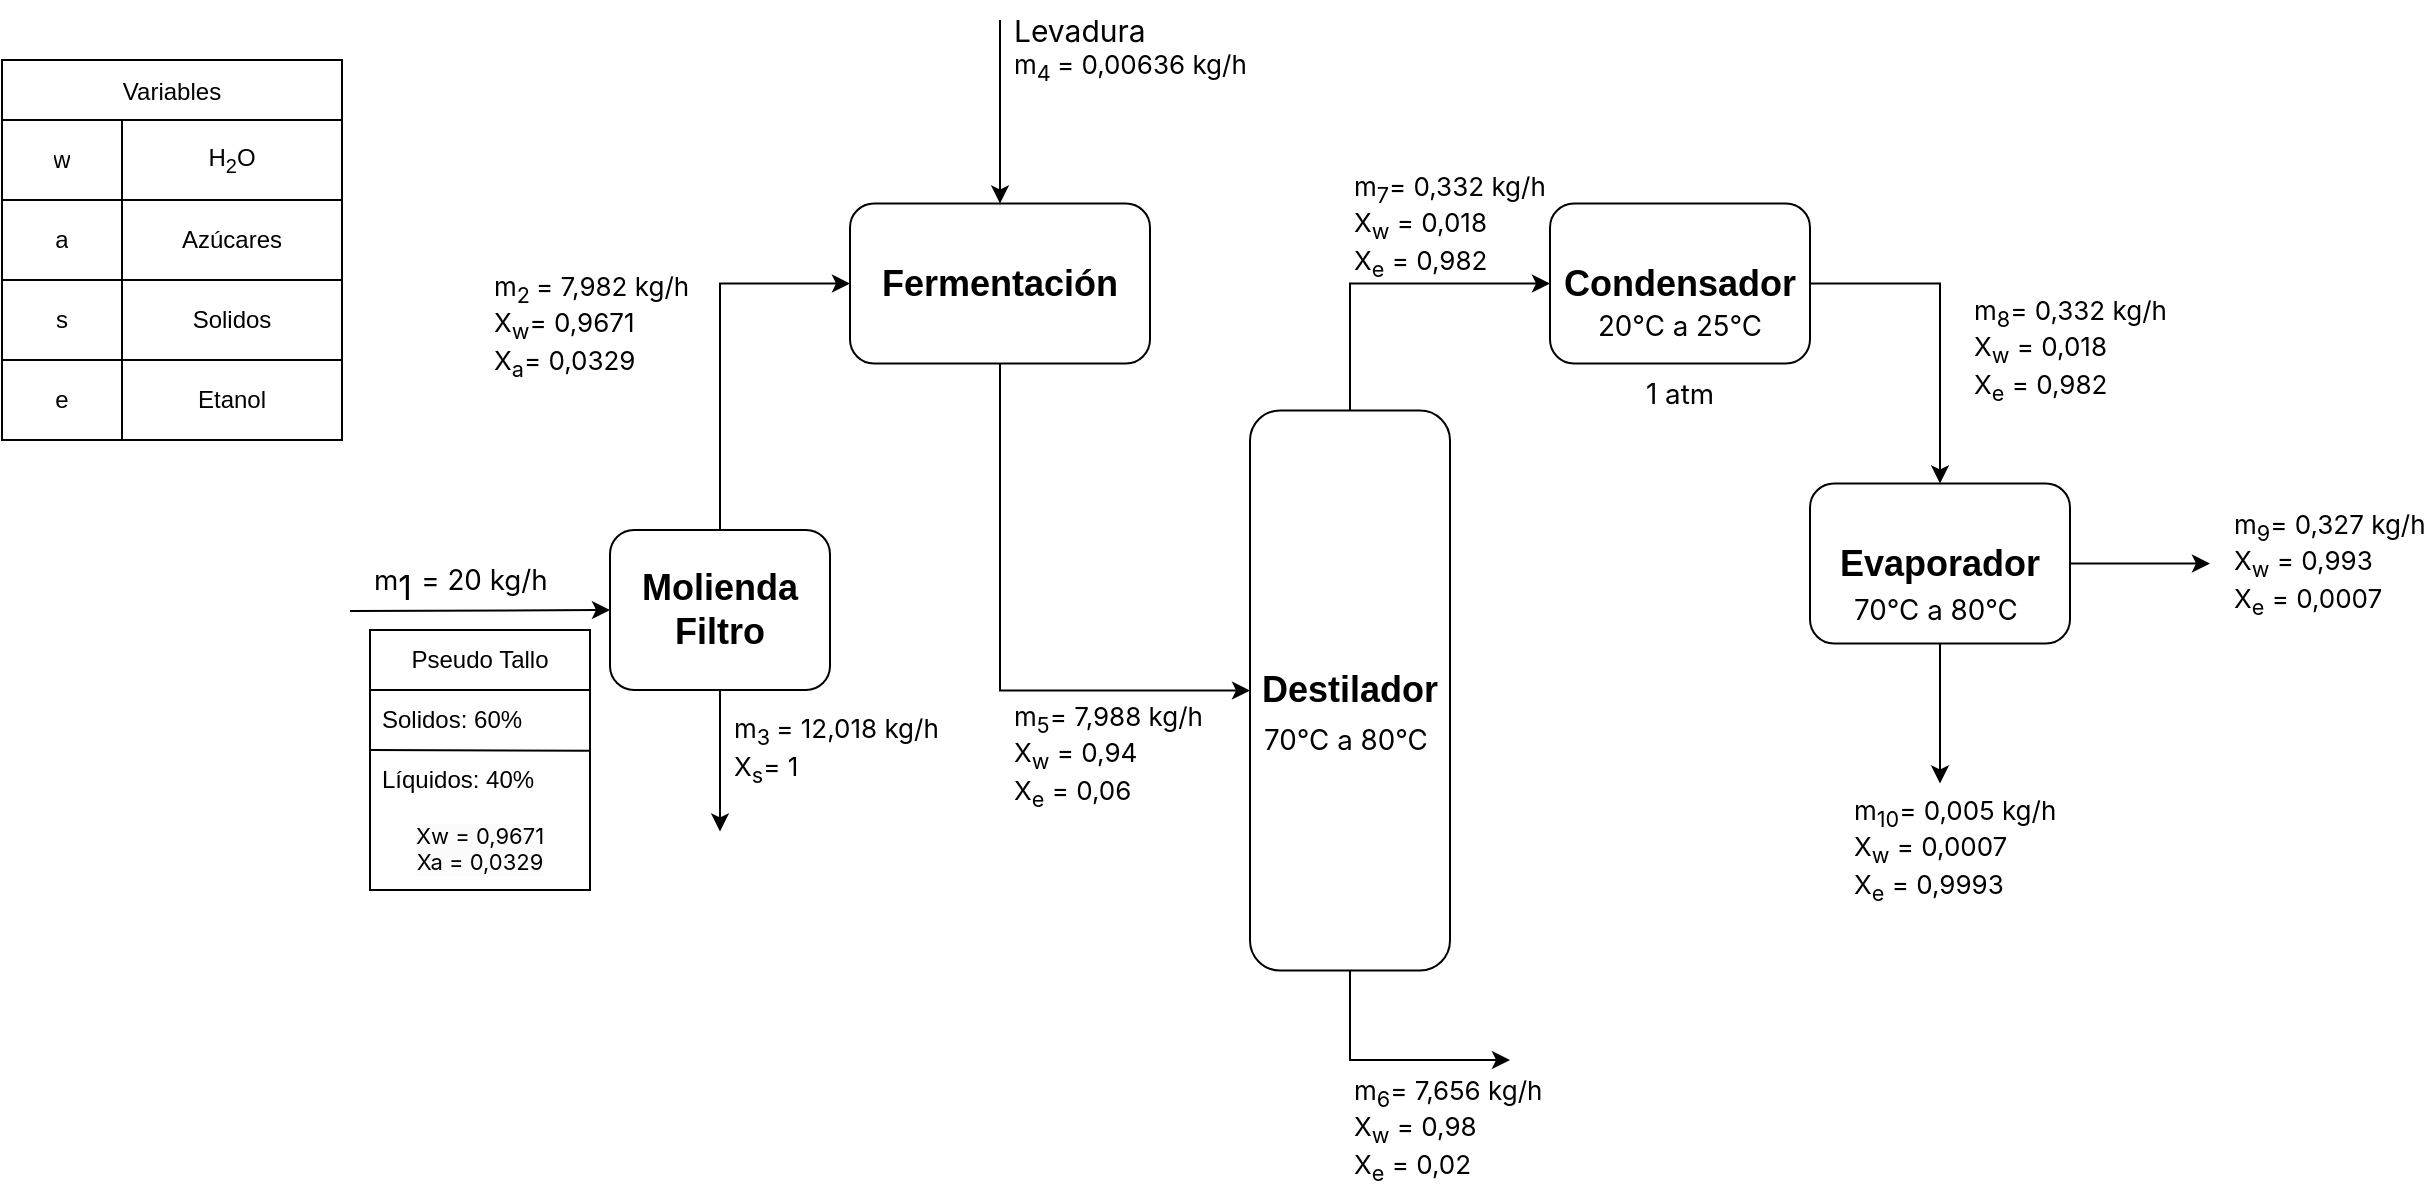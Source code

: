 <mxfile version="22.1.2" type="github">
  <diagram id="C5RBs43oDa-KdzZeNtuy" name="Page-1">
    <mxGraphModel dx="2362" dy="823" grid="1" gridSize="10" guides="1" tooltips="1" connect="1" arrows="1" fold="1" page="1" pageScale="1" pageWidth="1169" pageHeight="827" background="none" math="0" shadow="0">
      <root>
        <mxCell id="WIyWlLk6GJQsqaUBKTNV-0" />
        <mxCell id="WIyWlLk6GJQsqaUBKTNV-1" parent="WIyWlLk6GJQsqaUBKTNV-0" />
        <mxCell id="kc2aSsI8_Fk6eoUfhXqJ-1" value="&lt;h2&gt;Molienda Filtro&lt;/h2&gt;" style="rounded=1;whiteSpace=wrap;html=1;" parent="WIyWlLk6GJQsqaUBKTNV-1" vertex="1">
          <mxGeometry x="-450" y="785" width="110" height="80" as="geometry" />
        </mxCell>
        <mxCell id="kc2aSsI8_Fk6eoUfhXqJ-5" value="" style="endArrow=classic;html=1;rounded=1;entryX=0;entryY=0.5;entryDx=0;entryDy=0;" parent="WIyWlLk6GJQsqaUBKTNV-1" target="kc2aSsI8_Fk6eoUfhXqJ-1" edge="1">
          <mxGeometry width="50" height="50" relative="1" as="geometry">
            <mxPoint x="-580" y="825.5" as="sourcePoint" />
            <mxPoint x="-430" y="815" as="targetPoint" />
          </mxGeometry>
        </mxCell>
        <mxCell id="kc2aSsI8_Fk6eoUfhXqJ-6" value="&lt;div style=&quot;&quot;&gt;&lt;font data-font-src=&quot;https://fonts.googleapis.com/css?family=Inter&quot; face=&quot;Inter&quot;&gt;&lt;span style=&quot;font-size: 13.889px; background-color: initial;&quot;&gt;m&lt;/span&gt;&lt;sub style=&quot;background-color: initial;&quot;&gt;1&amp;nbsp;&lt;/sub&gt;&lt;span style=&quot;font-size: 13.889px; background-color: initial;&quot;&gt;= 20 kg/h&lt;/span&gt;&lt;/font&gt;&lt;/div&gt;" style="text;html=1;strokeColor=none;fillColor=none;align=left;verticalAlign=middle;whiteSpace=wrap;rounded=1;fontSize=20;fontFamily=Architects Daughter;" parent="WIyWlLk6GJQsqaUBKTNV-1" vertex="1">
          <mxGeometry x="-570" y="790" width="120" height="37" as="geometry" />
        </mxCell>
        <mxCell id="xLHj4A0R8umowQJ4PUIH-7" value="" style="edgeStyle=orthogonalEdgeStyle;rounded=0;orthogonalLoop=1;jettySize=auto;html=1;entryX=0;entryY=0.5;entryDx=0;entryDy=0;exitX=0.5;exitY=1;exitDx=0;exitDy=0;" parent="WIyWlLk6GJQsqaUBKTNV-1" source="ZBG1v9317UTrwhxWU_h0-0" target="xLHj4A0R8umowQJ4PUIH-6" edge="1">
          <mxGeometry relative="1" as="geometry" />
        </mxCell>
        <mxCell id="ZBG1v9317UTrwhxWU_h0-0" value="&lt;h2&gt;Fermentación&lt;/h2&gt;" style="whiteSpace=wrap;html=1;rounded=1;" parent="WIyWlLk6GJQsqaUBKTNV-1" vertex="1">
          <mxGeometry x="-330" y="621.75" width="150" height="80" as="geometry" />
        </mxCell>
        <mxCell id="xLHj4A0R8umowQJ4PUIH-0" value="" style="edgeStyle=orthogonalEdgeStyle;rounded=0;orthogonalLoop=1;jettySize=auto;html=1;entryX=0;entryY=0.5;entryDx=0;entryDy=0;exitX=0.5;exitY=0;exitDx=0;exitDy=0;" parent="WIyWlLk6GJQsqaUBKTNV-1" source="kc2aSsI8_Fk6eoUfhXqJ-1" target="ZBG1v9317UTrwhxWU_h0-0" edge="1">
          <mxGeometry relative="1" as="geometry">
            <mxPoint x="-310" y="825" as="sourcePoint" />
            <mxPoint x="-235" y="825.765" as="targetPoint" />
          </mxGeometry>
        </mxCell>
        <mxCell id="xLHj4A0R8umowQJ4PUIH-9" value="" style="edgeStyle=orthogonalEdgeStyle;rounded=0;orthogonalLoop=1;jettySize=auto;html=1;exitX=0.5;exitY=0;exitDx=0;exitDy=0;entryX=0;entryY=0.5;entryDx=0;entryDy=0;" parent="WIyWlLk6GJQsqaUBKTNV-1" source="xLHj4A0R8umowQJ4PUIH-6" target="xLHj4A0R8umowQJ4PUIH-8" edge="1">
          <mxGeometry relative="1" as="geometry" />
        </mxCell>
        <mxCell id="xLHj4A0R8umowQJ4PUIH-6" value="&lt;h2&gt;Destilador&lt;/h2&gt;" style="whiteSpace=wrap;html=1;rounded=1;" parent="WIyWlLk6GJQsqaUBKTNV-1" vertex="1">
          <mxGeometry x="-130" y="725.25" width="100" height="280" as="geometry" />
        </mxCell>
        <mxCell id="xLHj4A0R8umowQJ4PUIH-15" value="" style="edgeStyle=orthogonalEdgeStyle;rounded=0;orthogonalLoop=1;jettySize=auto;html=1;exitX=1;exitY=0.5;exitDx=0;exitDy=0;entryX=0.5;entryY=0;entryDx=0;entryDy=0;" parent="WIyWlLk6GJQsqaUBKTNV-1" source="xLHj4A0R8umowQJ4PUIH-8" target="xLHj4A0R8umowQJ4PUIH-14" edge="1">
          <mxGeometry relative="1" as="geometry" />
        </mxCell>
        <mxCell id="xLHj4A0R8umowQJ4PUIH-8" value="&lt;h2&gt;Condensador&lt;/h2&gt;" style="whiteSpace=wrap;html=1;rounded=1;" parent="WIyWlLk6GJQsqaUBKTNV-1" vertex="1">
          <mxGeometry x="20" y="621.75" width="130" height="80" as="geometry" />
        </mxCell>
        <mxCell id="xLHj4A0R8umowQJ4PUIH-13" value="" style="endArrow=classic;html=1;rounded=0;exitX=0.5;exitY=1;exitDx=0;exitDy=0;" parent="WIyWlLk6GJQsqaUBKTNV-1" source="xLHj4A0R8umowQJ4PUIH-6" edge="1">
          <mxGeometry width="50" height="50" relative="1" as="geometry">
            <mxPoint x="85" y="1020" as="sourcePoint" />
            <mxPoint y="1050" as="targetPoint" />
            <Array as="points">
              <mxPoint x="-80" y="1050" />
            </Array>
          </mxGeometry>
        </mxCell>
        <mxCell id="xLHj4A0R8umowQJ4PUIH-14" value="&lt;h2&gt;Evaporador&lt;/h2&gt;" style="whiteSpace=wrap;html=1;rounded=1;" parent="WIyWlLk6GJQsqaUBKTNV-1" vertex="1">
          <mxGeometry x="150" y="761.75" width="130" height="80" as="geometry" />
        </mxCell>
        <mxCell id="xLHj4A0R8umowQJ4PUIH-18" value="" style="endArrow=classic;html=1;rounded=0;" parent="WIyWlLk6GJQsqaUBKTNV-1" source="xLHj4A0R8umowQJ4PUIH-14" edge="1">
          <mxGeometry width="50" height="50" relative="1" as="geometry">
            <mxPoint x="290" y="851.75" as="sourcePoint" />
            <mxPoint x="350" y="801.75" as="targetPoint" />
          </mxGeometry>
        </mxCell>
        <mxCell id="xLHj4A0R8umowQJ4PUIH-19" value="" style="endArrow=classic;html=1;rounded=0;" parent="WIyWlLk6GJQsqaUBKTNV-1" source="xLHj4A0R8umowQJ4PUIH-14" edge="1">
          <mxGeometry width="50" height="50" relative="1" as="geometry">
            <mxPoint x="220" y="891.75" as="sourcePoint" />
            <mxPoint x="215" y="911.75" as="targetPoint" />
          </mxGeometry>
        </mxCell>
        <mxCell id="xLHj4A0R8umowQJ4PUIH-20" value="" style="endArrow=classic;html=1;rounded=0;" parent="WIyWlLk6GJQsqaUBKTNV-1" source="kc2aSsI8_Fk6eoUfhXqJ-1" edge="1">
          <mxGeometry width="50" height="50" relative="1" as="geometry">
            <mxPoint x="-395" y="915" as="sourcePoint" />
            <mxPoint x="-395" y="935.711" as="targetPoint" />
          </mxGeometry>
        </mxCell>
        <mxCell id="xLHj4A0R8umowQJ4PUIH-21" value="&lt;div style=&quot;&quot;&gt;&lt;span style=&quot;font-size: 13.889px; font-family: Inter; background-color: initial;&quot;&gt;70°C a 80°C&lt;/span&gt;&lt;br&gt;&lt;/div&gt;" style="text;html=1;strokeColor=none;fillColor=none;align=left;verticalAlign=middle;whiteSpace=wrap;rounded=1;fontSize=20;fontFamily=Architects Daughter;" parent="WIyWlLk6GJQsqaUBKTNV-1" vertex="1">
          <mxGeometry x="-125" y="873" width="90" height="28.75" as="geometry" />
        </mxCell>
        <mxCell id="xLHj4A0R8umowQJ4PUIH-22" value="&lt;div style=&quot;&quot;&gt;&lt;font face=&quot;Inter&quot;&gt;&lt;span style=&quot;font-size: 13.889px;&quot;&gt;20°C a 25°C&lt;/span&gt;&lt;/font&gt;&lt;/div&gt;" style="text;html=1;strokeColor=none;fillColor=none;align=center;verticalAlign=middle;whiteSpace=wrap;rounded=1;fontSize=20;fontFamily=Architects Daughter;" parent="WIyWlLk6GJQsqaUBKTNV-1" vertex="1">
          <mxGeometry x="40" y="658.25" width="90" height="43.5" as="geometry" />
        </mxCell>
        <mxCell id="xLHj4A0R8umowQJ4PUIH-23" value="&lt;div style=&quot;&quot;&gt;&lt;font face=&quot;Inter&quot;&gt;&lt;span style=&quot;font-size: 13.889px;&quot;&gt;70°C a 80°C&lt;/span&gt;&lt;/font&gt;&lt;/div&gt;" style="text;html=1;strokeColor=none;fillColor=none;align=left;verticalAlign=middle;whiteSpace=wrap;rounded=1;fontSize=20;fontFamily=Architects Daughter;" parent="WIyWlLk6GJQsqaUBKTNV-1" vertex="1">
          <mxGeometry x="170" y="806.75" width="90" height="30" as="geometry" />
        </mxCell>
        <mxCell id="xLHj4A0R8umowQJ4PUIH-24" value="&lt;div style=&quot;&quot;&gt;&lt;font face=&quot;Inter&quot;&gt;&lt;span style=&quot;font-size: 13.889px;&quot;&gt;1 atm&lt;/span&gt;&lt;/font&gt;&lt;/div&gt;" style="text;html=1;strokeColor=none;fillColor=none;align=center;verticalAlign=middle;whiteSpace=wrap;rounded=1;fontSize=20;fontFamily=Architects Daughter;" parent="WIyWlLk6GJQsqaUBKTNV-1" vertex="1">
          <mxGeometry x="40" y="701.75" width="90" height="23.5" as="geometry" />
        </mxCell>
        <mxCell id="iKVPHCvHV1Rb0YSK3V7D-0" value="&lt;div style=&quot;font-size: 13px;&quot;&gt;&lt;font style=&quot;font-size: 13px;&quot; data-font-src=&quot;https://fonts.googleapis.com/css?family=Inter&quot; face=&quot;Inter&quot;&gt;&lt;span style=&quot;background-color: initial;&quot;&gt;m&lt;sub style=&quot;&quot;&gt;3&lt;/sub&gt;&lt;/span&gt;&lt;sub style=&quot;background-color: initial;&quot;&gt;&amp;nbsp;&lt;/sub&gt;&lt;span style=&quot;background-color: initial;&quot;&gt;= 12,018 kg/h&lt;/span&gt;&lt;/font&gt;&lt;/div&gt;&lt;div style=&quot;font-size: 13px;&quot;&gt;&lt;font style=&quot;font-size: 13px;&quot; face=&quot;Inter&quot;&gt;X&lt;sub style=&quot;&quot;&gt;s&lt;/sub&gt;= 1&lt;/font&gt;&lt;/div&gt;" style="text;html=1;strokeColor=none;fillColor=none;align=left;verticalAlign=middle;whiteSpace=wrap;rounded=1;fontSize=20;fontFamily=Architects Daughter;" vertex="1" parent="WIyWlLk6GJQsqaUBKTNV-1">
          <mxGeometry x="-390" y="870" width="110" height="50" as="geometry" />
        </mxCell>
        <mxCell id="iKVPHCvHV1Rb0YSK3V7D-1" value="&lt;div style=&quot;font-size: 13px;&quot;&gt;&lt;font style=&quot;font-size: 13px;&quot; data-font-src=&quot;https://fonts.googleapis.com/css?family=Inter&quot; face=&quot;Inter&quot;&gt;&lt;span style=&quot;background-color: initial;&quot;&gt;m&lt;sub style=&quot;&quot;&gt;2&lt;/sub&gt;&lt;/span&gt;&lt;sub style=&quot;background-color: initial;&quot;&gt;&amp;nbsp;&lt;/sub&gt;&lt;span style=&quot;background-color: initial;&quot;&gt;= 7,982 kg/h&lt;/span&gt;&lt;/font&gt;&lt;/div&gt;&lt;div style=&quot;font-size: 13px;&quot;&gt;&lt;font style=&quot;font-size: 13px;&quot; data-font-src=&quot;https://fonts.googleapis.com/css?family=Inter&quot; face=&quot;Inter&quot;&gt;&lt;div style=&quot;border-color: var(--border-color); font-family: &amp;quot;Architects Daughter&amp;quot;;&quot;&gt;&lt;font style=&quot;border-color: var(--border-color); font-size: 13px;&quot; face=&quot;Inter&quot; data-font-src=&quot;https://fonts.googleapis.com/css?family=Inter&quot;&gt;X&lt;span style=&quot;border-color: var(--border-color); background-color: initial;&quot;&gt;&lt;sub&gt;w&lt;/sub&gt;&lt;/span&gt;&lt;span style=&quot;border-color: var(--border-color); background-color: initial;&quot;&gt;= 0,9671&lt;/span&gt;&lt;/font&gt;&lt;/div&gt;&lt;div style=&quot;border-color: var(--border-color); font-family: &amp;quot;Architects Daughter&amp;quot;;&quot;&gt;&lt;font style=&quot;border-color: var(--border-color); font-size: 13px;&quot; face=&quot;Inter&quot; data-font-src=&quot;https://fonts.googleapis.com/css?family=Inter&quot;&gt;&lt;span style=&quot;border-color: var(--border-color); background-color: initial;&quot;&gt;X&lt;/span&gt;&lt;span style=&quot;border-color: var(--border-color); background-color: initial;&quot;&gt;&lt;sub&gt;a&lt;/sub&gt;= 0,0329&lt;/span&gt;&lt;/font&gt;&lt;/div&gt;&lt;/font&gt;&lt;/div&gt;" style="text;html=1;strokeColor=none;fillColor=none;align=left;verticalAlign=middle;whiteSpace=wrap;rounded=1;fontSize=20;fontFamily=Architects Daughter;" vertex="1" parent="WIyWlLk6GJQsqaUBKTNV-1">
          <mxGeometry x="-510" y="658.25" width="110" height="50" as="geometry" />
        </mxCell>
        <mxCell id="iKVPHCvHV1Rb0YSK3V7D-4" value="&lt;div style=&quot;font-size: 13px;&quot;&gt;&lt;font style=&quot;font-size: 13px;&quot; data-font-src=&quot;https://fonts.googleapis.com/css?family=Inter&quot; face=&quot;Inter&quot;&gt;&lt;span style=&quot;background-color: initial;&quot;&gt;m&lt;sub&gt;5&lt;/sub&gt;&lt;/span&gt;&lt;span style=&quot;background-color: initial;&quot;&gt;= 7,988 kg/h&lt;/span&gt;&lt;/font&gt;&lt;/div&gt;&lt;div style=&quot;font-size: 13px;&quot;&gt;&lt;font style=&quot;font-size: 13px;&quot; data-font-src=&quot;https://fonts.googleapis.com/css?family=Inter&quot; face=&quot;Inter&quot;&gt;&lt;span style=&quot;background-color: initial;&quot;&gt;X&lt;sub&gt;w&lt;/sub&gt; = 0,94&lt;/span&gt;&lt;/font&gt;&lt;/div&gt;&lt;div style=&quot;font-size: 13px;&quot;&gt;&lt;font style=&quot;font-size: 13px;&quot; data-font-src=&quot;https://fonts.googleapis.com/css?family=Inter&quot; face=&quot;Inter&quot;&gt;&lt;span style=&quot;background-color: initial;&quot;&gt;X&lt;sub&gt;e&lt;/sub&gt; = 0,06&lt;/span&gt;&lt;/font&gt;&lt;/div&gt;" style="text;html=1;strokeColor=none;fillColor=none;align=left;verticalAlign=middle;whiteSpace=wrap;rounded=1;fontSize=20;fontFamily=Architects Daughter;" vertex="1" parent="WIyWlLk6GJQsqaUBKTNV-1">
          <mxGeometry x="-250" y="873" width="100" height="50" as="geometry" />
        </mxCell>
        <mxCell id="iKVPHCvHV1Rb0YSK3V7D-13" value="" style="endArrow=classic;html=1;rounded=0;entryX=0.5;entryY=0;entryDx=0;entryDy=0;" edge="1" parent="WIyWlLk6GJQsqaUBKTNV-1" target="ZBG1v9317UTrwhxWU_h0-0">
          <mxGeometry width="50" height="50" relative="1" as="geometry">
            <mxPoint x="-255" y="530" as="sourcePoint" />
            <mxPoint x="-240" y="590" as="targetPoint" />
          </mxGeometry>
        </mxCell>
        <mxCell id="iKVPHCvHV1Rb0YSK3V7D-14" value="&lt;div style=&quot;font-size: 13px;&quot;&gt;&lt;font style=&quot;font-size: 15px;&quot; data-font-src=&quot;https://fonts.googleapis.com/css?family=Inter&quot; face=&quot;Inter&quot;&gt;&lt;span style=&quot;background-color: initial;&quot;&gt;Levadura&lt;/span&gt;&lt;/font&gt;&lt;/div&gt;&lt;div style=&quot;font-size: 13px;&quot;&gt;&lt;font style=&quot;font-size: 13px;&quot; data-font-src=&quot;https://fonts.googleapis.com/css?family=Inter&quot; face=&quot;Inter&quot;&gt;&lt;span style=&quot;background-color: initial;&quot;&gt;m&lt;sub&gt;4&lt;/sub&gt;&lt;/span&gt;&lt;sub style=&quot;background-color: initial;&quot;&gt;&amp;nbsp;&lt;/sub&gt;&lt;span style=&quot;background-color: initial;&quot;&gt;= 0,00636 kg/h&lt;/span&gt;&lt;/font&gt;&lt;/div&gt;" style="text;html=1;strokeColor=none;fillColor=none;align=left;verticalAlign=middle;whiteSpace=wrap;rounded=1;fontSize=20;fontFamily=Architects Daughter;" vertex="1" parent="WIyWlLk6GJQsqaUBKTNV-1">
          <mxGeometry x="-250" y="520" width="125" height="50" as="geometry" />
        </mxCell>
        <mxCell id="iKVPHCvHV1Rb0YSK3V7D-15" value="Pseudo Tallo" style="swimlane;fontStyle=0;childLayout=stackLayout;horizontal=1;startSize=30;horizontalStack=0;resizeParent=1;resizeParentMax=0;resizeLast=0;collapsible=1;marginBottom=0;whiteSpace=wrap;html=1;" vertex="1" parent="WIyWlLk6GJQsqaUBKTNV-1">
          <mxGeometry x="-570" y="835" width="110" height="130" as="geometry" />
        </mxCell>
        <mxCell id="iKVPHCvHV1Rb0YSK3V7D-16" value="Solidos: 60%" style="text;strokeColor=none;fillColor=none;align=left;verticalAlign=middle;spacingLeft=4;spacingRight=4;overflow=hidden;points=[[0,0.5],[1,0.5]];portConstraint=eastwest;rotatable=0;whiteSpace=wrap;html=1;" vertex="1" parent="iKVPHCvHV1Rb0YSK3V7D-15">
          <mxGeometry y="30" width="110" height="30" as="geometry" />
        </mxCell>
        <mxCell id="iKVPHCvHV1Rb0YSK3V7D-21" value="" style="endArrow=none;html=1;rounded=0;entryX=1;entryY=1;entryDx=0;entryDy=0;" edge="1" parent="iKVPHCvHV1Rb0YSK3V7D-15">
          <mxGeometry width="50" height="50" relative="1" as="geometry">
            <mxPoint y="60.0" as="sourcePoint" />
            <mxPoint x="110" y="60.35" as="targetPoint" />
          </mxGeometry>
        </mxCell>
        <mxCell id="iKVPHCvHV1Rb0YSK3V7D-17" value="Líquidos: 40%" style="text;strokeColor=none;fillColor=none;align=left;verticalAlign=middle;spacingLeft=4;spacingRight=4;overflow=hidden;points=[[0,0.5],[1,0.5]];portConstraint=eastwest;rotatable=0;whiteSpace=wrap;html=1;" vertex="1" parent="iKVPHCvHV1Rb0YSK3V7D-15">
          <mxGeometry y="60" width="110" height="30" as="geometry" />
        </mxCell>
        <mxCell id="iKVPHCvHV1Rb0YSK3V7D-19" value="&lt;div style=&quot;border-color: var(--border-color); color: rgb(0, 0, 0); font-family: &amp;quot;Architects Daughter&amp;quot;; font-style: normal; font-variant-ligatures: normal; font-variant-caps: normal; font-weight: 400; letter-spacing: normal; orphans: 2; text-indent: 0px; text-transform: none; widows: 2; word-spacing: 0px; -webkit-text-stroke-width: 0px; background-color: rgb(251, 251, 251); text-decoration-thickness: initial; text-decoration-style: initial; text-decoration-color: initial; font-size: 11px;&quot;&gt;&lt;font face=&quot;Inter&quot; data-font-src=&quot;https://fonts.googleapis.com/css?family=Inter&quot; style=&quot;border-color: var(--border-color); font-size: 11px;&quot;&gt;&lt;span style=&quot;border-color: var(--border-color); background-color: initial;&quot;&gt;X&lt;/span&gt;&lt;span style=&quot;border-color: var(--border-color); background-color: initial;&quot;&gt;w&lt;/span&gt;&lt;span style=&quot;border-color: var(--border-color); background-color: initial;&quot;&gt;&lt;span&gt;&amp;nbsp;&lt;/span&gt;= 0,9671&lt;/span&gt;&lt;/font&gt;&lt;/div&gt;&lt;div style=&quot;border-color: var(--border-color); color: rgb(0, 0, 0); font-family: &amp;quot;Architects Daughter&amp;quot;; font-style: normal; font-variant-ligatures: normal; font-variant-caps: normal; font-weight: 400; letter-spacing: normal; orphans: 2; text-indent: 0px; text-transform: none; widows: 2; word-spacing: 0px; -webkit-text-stroke-width: 0px; background-color: rgb(251, 251, 251); text-decoration-thickness: initial; text-decoration-style: initial; text-decoration-color: initial; font-size: 11px;&quot;&gt;&lt;font face=&quot;Inter&quot; data-font-src=&quot;https://fonts.googleapis.com/css?family=Inter&quot; style=&quot;border-color: var(--border-color); font-size: 11px;&quot;&gt;&lt;span style=&quot;border-color: var(--border-color); background-color: initial;&quot;&gt;X&lt;/span&gt;&lt;span style=&quot;border-color: var(--border-color); background-color: initial;&quot;&gt;a&amp;nbsp;= 0,0329&lt;/span&gt;&lt;/font&gt;&lt;/div&gt;" style="text;whiteSpace=wrap;html=1;align=center;" vertex="1" parent="iKVPHCvHV1Rb0YSK3V7D-15">
          <mxGeometry y="90" width="110" height="40" as="geometry" />
        </mxCell>
        <mxCell id="iKVPHCvHV1Rb0YSK3V7D-32" value="&lt;div style=&quot;font-size: 13px;&quot;&gt;&lt;font style=&quot;font-size: 13px;&quot; data-font-src=&quot;https://fonts.googleapis.com/css?family=Inter&quot; face=&quot;Inter&quot;&gt;&lt;span style=&quot;background-color: initial;&quot;&gt;m&lt;sub&gt;7&lt;/sub&gt;&lt;/span&gt;&lt;span style=&quot;background-color: initial;&quot;&gt;= 0,332 kg/h&lt;/span&gt;&lt;/font&gt;&lt;/div&gt;&lt;div style=&quot;font-size: 13px;&quot;&gt;&lt;font style=&quot;font-size: 13px;&quot; data-font-src=&quot;https://fonts.googleapis.com/css?family=Inter&quot; face=&quot;Inter&quot;&gt;&lt;span style=&quot;background-color: initial;&quot;&gt;X&lt;sub&gt;w&lt;/sub&gt; = 0,018&lt;/span&gt;&lt;/font&gt;&lt;/div&gt;&lt;div style=&quot;font-size: 13px;&quot;&gt;&lt;font style=&quot;font-size: 13px;&quot; data-font-src=&quot;https://fonts.googleapis.com/css?family=Inter&quot; face=&quot;Inter&quot;&gt;&lt;span style=&quot;background-color: initial;&quot;&gt;X&lt;sub&gt;e&lt;/sub&gt; = 0,982&lt;/span&gt;&lt;/font&gt;&lt;/div&gt;" style="text;html=1;strokeColor=none;fillColor=none;align=left;verticalAlign=middle;whiteSpace=wrap;rounded=1;fontSize=20;fontFamily=Architects Daughter;" vertex="1" parent="WIyWlLk6GJQsqaUBKTNV-1">
          <mxGeometry x="-80" y="608.25" width="100" height="50" as="geometry" />
        </mxCell>
        <mxCell id="iKVPHCvHV1Rb0YSK3V7D-33" value="&lt;div style=&quot;font-size: 13px;&quot;&gt;&lt;font style=&quot;font-size: 13px;&quot; data-font-src=&quot;https://fonts.googleapis.com/css?family=Inter&quot; face=&quot;Inter&quot;&gt;&lt;span style=&quot;background-color: initial;&quot;&gt;m&lt;sub&gt;6&lt;/sub&gt;&lt;/span&gt;&lt;span style=&quot;background-color: initial;&quot;&gt;= 7,656 kg/h&lt;/span&gt;&lt;/font&gt;&lt;/div&gt;&lt;div style=&quot;font-size: 13px;&quot;&gt;&lt;font style=&quot;font-size: 13px;&quot; data-font-src=&quot;https://fonts.googleapis.com/css?family=Inter&quot; face=&quot;Inter&quot;&gt;&lt;span style=&quot;background-color: initial;&quot;&gt;X&lt;sub&gt;w&lt;/sub&gt; = 0,98&lt;/span&gt;&lt;/font&gt;&lt;/div&gt;&lt;div style=&quot;font-size: 13px;&quot;&gt;&lt;font style=&quot;font-size: 13px;&quot; data-font-src=&quot;https://fonts.googleapis.com/css?family=Inter&quot; face=&quot;Inter&quot;&gt;&lt;span style=&quot;background-color: initial;&quot;&gt;X&lt;sub&gt;e&lt;/sub&gt; = 0,02&lt;/span&gt;&lt;/font&gt;&lt;/div&gt;" style="text;html=1;strokeColor=none;fillColor=none;align=left;verticalAlign=middle;whiteSpace=wrap;rounded=1;fontSize=20;fontFamily=Architects Daughter;" vertex="1" parent="WIyWlLk6GJQsqaUBKTNV-1">
          <mxGeometry x="-80" y="1060" width="100" height="50" as="geometry" />
        </mxCell>
        <mxCell id="iKVPHCvHV1Rb0YSK3V7D-34" value="&lt;div style=&quot;font-size: 13px;&quot;&gt;&lt;font style=&quot;font-size: 13px;&quot; data-font-src=&quot;https://fonts.googleapis.com/css?family=Inter&quot; face=&quot;Inter&quot;&gt;&lt;span style=&quot;background-color: initial;&quot;&gt;m&lt;sub&gt;8&lt;/sub&gt;&lt;/span&gt;&lt;span style=&quot;background-color: initial;&quot;&gt;= 0,332 kg/h&lt;/span&gt;&lt;/font&gt;&lt;/div&gt;&lt;div style=&quot;font-size: 13px;&quot;&gt;&lt;font style=&quot;font-size: 13px;&quot; data-font-src=&quot;https://fonts.googleapis.com/css?family=Inter&quot; face=&quot;Inter&quot;&gt;&lt;span style=&quot;background-color: initial;&quot;&gt;X&lt;sub&gt;w&lt;/sub&gt; = 0,018&lt;/span&gt;&lt;/font&gt;&lt;/div&gt;&lt;div style=&quot;font-size: 13px;&quot;&gt;&lt;font style=&quot;font-size: 13px;&quot; data-font-src=&quot;https://fonts.googleapis.com/css?family=Inter&quot; face=&quot;Inter&quot;&gt;&lt;span style=&quot;background-color: initial;&quot;&gt;X&lt;sub&gt;e&lt;/sub&gt; = 0,982&lt;/span&gt;&lt;/font&gt;&lt;/div&gt;" style="text;html=1;strokeColor=none;fillColor=none;align=left;verticalAlign=middle;whiteSpace=wrap;rounded=1;fontSize=20;fontFamily=Architects Daughter;" vertex="1" parent="WIyWlLk6GJQsqaUBKTNV-1">
          <mxGeometry x="230" y="670" width="100" height="50" as="geometry" />
        </mxCell>
        <mxCell id="iKVPHCvHV1Rb0YSK3V7D-35" value="&lt;div style=&quot;font-size: 13px;&quot;&gt;&lt;font style=&quot;font-size: 13px;&quot; data-font-src=&quot;https://fonts.googleapis.com/css?family=Inter&quot; face=&quot;Inter&quot;&gt;&lt;span style=&quot;background-color: initial;&quot;&gt;m&lt;sub&gt;9&lt;/sub&gt;&lt;/span&gt;&lt;span style=&quot;background-color: initial;&quot;&gt;= 0,327 kg/h&lt;/span&gt;&lt;/font&gt;&lt;/div&gt;&lt;div style=&quot;font-size: 13px;&quot;&gt;&lt;font style=&quot;font-size: 13px;&quot; data-font-src=&quot;https://fonts.googleapis.com/css?family=Inter&quot; face=&quot;Inter&quot;&gt;&lt;span style=&quot;background-color: initial;&quot;&gt;X&lt;sub&gt;w&lt;/sub&gt; = 0,993&lt;/span&gt;&lt;/font&gt;&lt;/div&gt;&lt;div style=&quot;font-size: 13px;&quot;&gt;&lt;font style=&quot;font-size: 13px;&quot; data-font-src=&quot;https://fonts.googleapis.com/css?family=Inter&quot; face=&quot;Inter&quot;&gt;&lt;span style=&quot;background-color: initial;&quot;&gt;X&lt;sub&gt;e&lt;/sub&gt; = 0,0007&lt;/span&gt;&lt;/font&gt;&lt;/div&gt;" style="text;html=1;strokeColor=none;fillColor=none;align=left;verticalAlign=middle;whiteSpace=wrap;rounded=1;fontSize=20;fontFamily=Architects Daughter;" vertex="1" parent="WIyWlLk6GJQsqaUBKTNV-1">
          <mxGeometry x="360" y="777" width="100" height="50" as="geometry" />
        </mxCell>
        <mxCell id="iKVPHCvHV1Rb0YSK3V7D-36" value="&lt;div style=&quot;font-size: 13px;&quot;&gt;&lt;font style=&quot;font-size: 13px;&quot; data-font-src=&quot;https://fonts.googleapis.com/css?family=Inter&quot; face=&quot;Inter&quot;&gt;&lt;span style=&quot;background-color: initial;&quot;&gt;m&lt;sub&gt;10&lt;/sub&gt;&lt;/span&gt;&lt;span style=&quot;background-color: initial;&quot;&gt;= 0,005 kg/h&lt;/span&gt;&lt;/font&gt;&lt;/div&gt;&lt;div style=&quot;font-size: 13px;&quot;&gt;&lt;font style=&quot;font-size: 13px;&quot; data-font-src=&quot;https://fonts.googleapis.com/css?family=Inter&quot; face=&quot;Inter&quot;&gt;&lt;span style=&quot;background-color: initial;&quot;&gt;X&lt;sub&gt;w&lt;/sub&gt; = 0,0007&lt;/span&gt;&lt;/font&gt;&lt;/div&gt;&lt;div style=&quot;font-size: 13px;&quot;&gt;&lt;font style=&quot;font-size: 13px;&quot; data-font-src=&quot;https://fonts.googleapis.com/css?family=Inter&quot; face=&quot;Inter&quot;&gt;&lt;span style=&quot;background-color: initial;&quot;&gt;X&lt;sub&gt;e&lt;/sub&gt; = 0,9993&lt;/span&gt;&lt;/font&gt;&lt;/div&gt;" style="text;html=1;strokeColor=none;fillColor=none;align=left;verticalAlign=middle;whiteSpace=wrap;rounded=1;fontSize=20;fontFamily=Architects Daughter;" vertex="1" parent="WIyWlLk6GJQsqaUBKTNV-1">
          <mxGeometry x="170" y="920" width="110" height="50" as="geometry" />
        </mxCell>
        <mxCell id="iKVPHCvHV1Rb0YSK3V7D-46" value="Variables" style="shape=table;startSize=30;container=1;collapsible=0;childLayout=tableLayout;" vertex="1" parent="WIyWlLk6GJQsqaUBKTNV-1">
          <mxGeometry x="-754" y="550" width="170" height="190" as="geometry" />
        </mxCell>
        <mxCell id="iKVPHCvHV1Rb0YSK3V7D-47" value="" style="shape=tableRow;horizontal=0;startSize=0;swimlaneHead=0;swimlaneBody=0;strokeColor=inherit;top=0;left=0;bottom=0;right=0;collapsible=0;dropTarget=0;fillColor=none;points=[[0,0.5],[1,0.5]];portConstraint=eastwest;" vertex="1" parent="iKVPHCvHV1Rb0YSK3V7D-46">
          <mxGeometry y="30" width="170" height="40" as="geometry" />
        </mxCell>
        <mxCell id="iKVPHCvHV1Rb0YSK3V7D-48" value="w" style="shape=partialRectangle;html=1;whiteSpace=wrap;connectable=0;strokeColor=inherit;overflow=hidden;fillColor=none;top=0;left=0;bottom=0;right=0;pointerEvents=1;" vertex="1" parent="iKVPHCvHV1Rb0YSK3V7D-47">
          <mxGeometry width="60" height="40" as="geometry">
            <mxRectangle width="60" height="40" as="alternateBounds" />
          </mxGeometry>
        </mxCell>
        <mxCell id="iKVPHCvHV1Rb0YSK3V7D-49" value="H&lt;sub&gt;2&lt;/sub&gt;O" style="shape=partialRectangle;html=1;whiteSpace=wrap;connectable=0;strokeColor=inherit;overflow=hidden;fillColor=none;top=0;left=0;bottom=0;right=0;pointerEvents=1;" vertex="1" parent="iKVPHCvHV1Rb0YSK3V7D-47">
          <mxGeometry x="60" width="110" height="40" as="geometry">
            <mxRectangle width="110" height="40" as="alternateBounds" />
          </mxGeometry>
        </mxCell>
        <mxCell id="iKVPHCvHV1Rb0YSK3V7D-50" value="" style="shape=tableRow;horizontal=0;startSize=0;swimlaneHead=0;swimlaneBody=0;strokeColor=inherit;top=0;left=0;bottom=0;right=0;collapsible=0;dropTarget=0;fillColor=none;points=[[0,0.5],[1,0.5]];portConstraint=eastwest;" vertex="1" parent="iKVPHCvHV1Rb0YSK3V7D-46">
          <mxGeometry y="70" width="170" height="40" as="geometry" />
        </mxCell>
        <mxCell id="iKVPHCvHV1Rb0YSK3V7D-51" value="a" style="shape=partialRectangle;html=1;whiteSpace=wrap;connectable=0;strokeColor=inherit;overflow=hidden;fillColor=none;top=0;left=0;bottom=0;right=0;pointerEvents=1;" vertex="1" parent="iKVPHCvHV1Rb0YSK3V7D-50">
          <mxGeometry width="60" height="40" as="geometry">
            <mxRectangle width="60" height="40" as="alternateBounds" />
          </mxGeometry>
        </mxCell>
        <mxCell id="iKVPHCvHV1Rb0YSK3V7D-52" value="Azúcares" style="shape=partialRectangle;html=1;whiteSpace=wrap;connectable=0;strokeColor=inherit;overflow=hidden;fillColor=none;top=0;left=0;bottom=0;right=0;pointerEvents=1;" vertex="1" parent="iKVPHCvHV1Rb0YSK3V7D-50">
          <mxGeometry x="60" width="110" height="40" as="geometry">
            <mxRectangle width="110" height="40" as="alternateBounds" />
          </mxGeometry>
        </mxCell>
        <mxCell id="iKVPHCvHV1Rb0YSK3V7D-53" value="" style="shape=tableRow;horizontal=0;startSize=0;swimlaneHead=0;swimlaneBody=0;strokeColor=inherit;top=0;left=0;bottom=0;right=0;collapsible=0;dropTarget=0;fillColor=none;points=[[0,0.5],[1,0.5]];portConstraint=eastwest;" vertex="1" parent="iKVPHCvHV1Rb0YSK3V7D-46">
          <mxGeometry y="110" width="170" height="40" as="geometry" />
        </mxCell>
        <mxCell id="iKVPHCvHV1Rb0YSK3V7D-54" value="s" style="shape=partialRectangle;html=1;whiteSpace=wrap;connectable=0;strokeColor=inherit;overflow=hidden;fillColor=none;top=0;left=0;bottom=0;right=0;pointerEvents=1;" vertex="1" parent="iKVPHCvHV1Rb0YSK3V7D-53">
          <mxGeometry width="60" height="40" as="geometry">
            <mxRectangle width="60" height="40" as="alternateBounds" />
          </mxGeometry>
        </mxCell>
        <mxCell id="iKVPHCvHV1Rb0YSK3V7D-55" value="Solidos" style="shape=partialRectangle;html=1;whiteSpace=wrap;connectable=0;strokeColor=inherit;overflow=hidden;fillColor=none;top=0;left=0;bottom=0;right=0;pointerEvents=1;" vertex="1" parent="iKVPHCvHV1Rb0YSK3V7D-53">
          <mxGeometry x="60" width="110" height="40" as="geometry">
            <mxRectangle width="110" height="40" as="alternateBounds" />
          </mxGeometry>
        </mxCell>
        <mxCell id="iKVPHCvHV1Rb0YSK3V7D-56" value="" style="shape=tableRow;horizontal=0;startSize=0;swimlaneHead=0;swimlaneBody=0;strokeColor=inherit;top=0;left=0;bottom=0;right=0;collapsible=0;dropTarget=0;fillColor=none;points=[[0,0.5],[1,0.5]];portConstraint=eastwest;" vertex="1" parent="iKVPHCvHV1Rb0YSK3V7D-46">
          <mxGeometry y="150" width="170" height="40" as="geometry" />
        </mxCell>
        <mxCell id="iKVPHCvHV1Rb0YSK3V7D-57" value="e" style="shape=partialRectangle;html=1;whiteSpace=wrap;connectable=0;strokeColor=inherit;overflow=hidden;fillColor=none;top=0;left=0;bottom=0;right=0;pointerEvents=1;" vertex="1" parent="iKVPHCvHV1Rb0YSK3V7D-56">
          <mxGeometry width="60" height="40" as="geometry">
            <mxRectangle width="60" height="40" as="alternateBounds" />
          </mxGeometry>
        </mxCell>
        <mxCell id="iKVPHCvHV1Rb0YSK3V7D-58" value="Etanol" style="shape=partialRectangle;html=1;whiteSpace=wrap;connectable=0;strokeColor=inherit;overflow=hidden;fillColor=none;top=0;left=0;bottom=0;right=0;pointerEvents=1;" vertex="1" parent="iKVPHCvHV1Rb0YSK3V7D-56">
          <mxGeometry x="60" width="110" height="40" as="geometry">
            <mxRectangle width="110" height="40" as="alternateBounds" />
          </mxGeometry>
        </mxCell>
      </root>
    </mxGraphModel>
  </diagram>
</mxfile>
